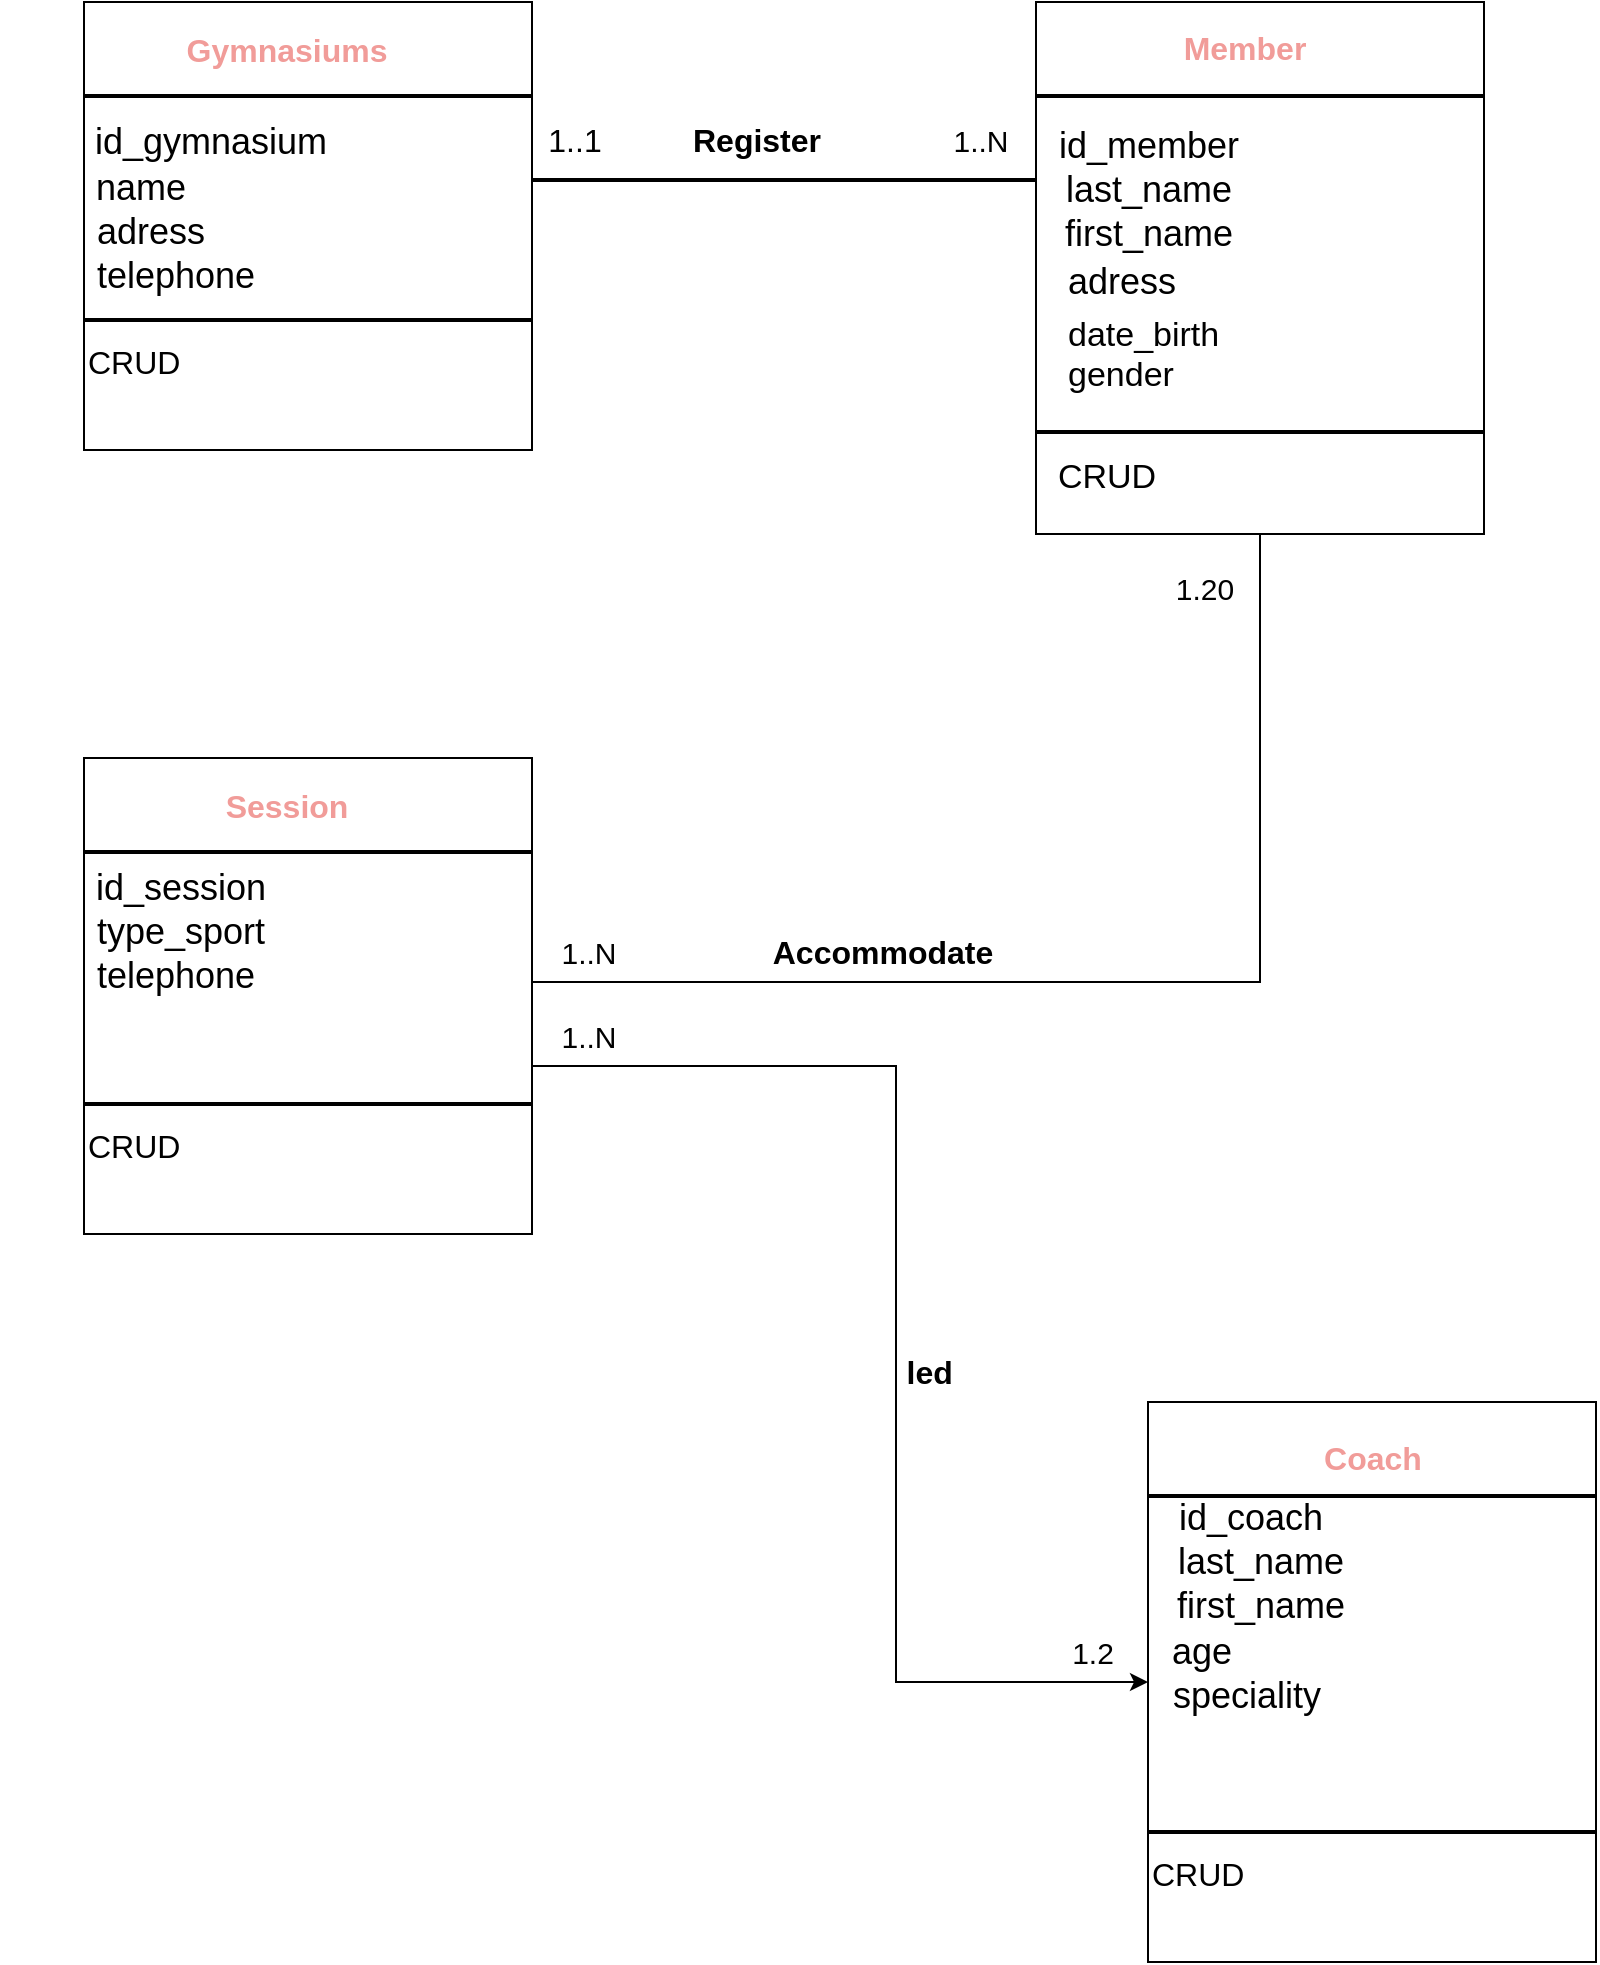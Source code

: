 <mxfile version="12.2.4" pages="1"><diagram id="pKA1mrIifelryg5RdyHy" name="Page-1"><mxGraphModel dx="803" dy="453" grid="1" gridSize="14" guides="0" tooltips="1" connect="1" arrows="1" fold="1" page="1" pageScale="1" pageWidth="827" pageHeight="1169" background="#ffffff" math="0" shadow="0"><root><mxCell id="0"/><mxCell id="1" parent="0"/><mxCell id="5" value="" style="whiteSpace=wrap;html=1;" parent="1" vertex="1"><mxGeometry x="42" y="28" width="224" height="224" as="geometry"/></mxCell><mxCell id="6" value="Gymnasiums" style="text;html=1;resizable=0;autosize=1;align=center;verticalAlign=middle;points=[];fillColor=none;strokeColor=none;rounded=0;fontSize=16;fontStyle=1;fontColor=#F19C99;" parent="1" vertex="1"><mxGeometry x="98" y="42" width="90" height="20" as="geometry"/></mxCell><mxCell id="9" value="" style="line;strokeWidth=2;html=1;" parent="1" vertex="1"><mxGeometry x="42" y="70" width="224" height="10" as="geometry"/></mxCell><mxCell id="10" value="&lt;font color=&quot;#000000&quot; style=&quot;font-size: 18px&quot;&gt;id_gymnasium&lt;/font&gt;" style="text;html=1;resizable=0;autosize=1;align=center;verticalAlign=middle;points=[];fillColor=none;strokeColor=none;rounded=0;fontSize=16;fontColor=#F19C99;" parent="1" vertex="1"><mxGeometry x="35" y="84" width="140" height="28" as="geometry"/></mxCell><mxCell id="11" value="&lt;font color=&quot;#000000&quot; style=&quot;font-size: 18px&quot;&gt;name&lt;br&gt;&amp;nbsp; adress&lt;br&gt;&amp;nbsp; &amp;nbsp; &amp;nbsp; &amp;nbsp;telephone&lt;br&gt;&lt;br&gt;&lt;/font&gt;" style="text;html=1;resizable=0;autosize=1;align=center;verticalAlign=middle;points=[];fillColor=none;strokeColor=none;rounded=0;fontSize=16;fontColor=#F19C99;" parent="1" vertex="1"><mxGeometry y="112" width="140" height="84" as="geometry"/></mxCell><mxCell id="12" value="" style="line;strokeWidth=2;html=1;fontSize=16;fontColor=#F19C99;" parent="1" vertex="1"><mxGeometry x="42" y="182" width="224" height="10" as="geometry"/></mxCell><mxCell id="14" value="&lt;font color=&quot;#000000&quot;&gt;CRUD&lt;/font&gt;" style="text;html=1;resizable=0;points=[];autosize=1;align=left;verticalAlign=top;spacingTop=-4;fontSize=16;fontColor=#F19C99;" parent="1" vertex="1"><mxGeometry x="42" y="196" width="70" height="28" as="geometry"/></mxCell><mxCell id="15" value="Text" style="text;html=1;resizable=0;points=[];autosize=1;align=left;verticalAlign=top;spacingTop=-4;fontSize=16;fontColor=#F19C99;" parent="1" vertex="1"><mxGeometry x="698" y="167" width="56" height="28" as="geometry"/></mxCell><mxCell id="16" value="" style="whiteSpace=wrap;html=1;" parent="1" vertex="1"><mxGeometry x="518" y="28" width="224" height="266" as="geometry"/></mxCell><mxCell id="17" value="" style="line;strokeWidth=2;html=1;fontSize=16;fontColor=#F19C99;" parent="1" vertex="1"><mxGeometry x="266" y="112" width="252" height="10" as="geometry"/></mxCell><mxCell id="18" value="&lt;font color=&quot;#000000&quot; size=&quot;1&quot;&gt;&lt;span style=&quot;font-size: 16px&quot;&gt;1..1&lt;/span&gt;&lt;/font&gt;" style="text;html=1;resizable=0;autosize=1;align=center;verticalAlign=middle;points=[];fillColor=none;strokeColor=none;rounded=0;fontSize=17;fontColor=#F19C99;" parent="1" vertex="1"><mxGeometry x="266" y="84" width="42" height="28" as="geometry"/></mxCell><mxCell id="19" value="" style="line;strokeWidth=2;html=1;fontSize=17;fontColor=#F19C99;" parent="1" vertex="1"><mxGeometry x="518" y="70" width="224" height="10" as="geometry"/></mxCell><mxCell id="20" value="&lt;font size=&quot;1&quot;&gt;&lt;b style=&quot;font-size: 16px&quot;&gt;Member&lt;/b&gt;&lt;/font&gt;" style="text;html=1;resizable=0;autosize=1;align=center;verticalAlign=middle;points=[];fillColor=none;strokeColor=none;rounded=0;fontSize=17;fontColor=#F19C99;" parent="1" vertex="1"><mxGeometry x="580" y="38" width="84" height="28" as="geometry"/></mxCell><mxCell id="21" value="&lt;font color=&quot;#000000&quot; style=&quot;font-size: 18px&quot;&gt;id_member&lt;br&gt;last_name&lt;br&gt;first_name&lt;br&gt;&lt;br&gt;&lt;/font&gt;" style="text;html=1;resizable=0;autosize=1;align=center;verticalAlign=middle;points=[];fillColor=none;strokeColor=none;rounded=0;fontSize=17;fontColor=#F19C99;" parent="1" vertex="1"><mxGeometry x="518" y="84" width="112" height="98" as="geometry"/></mxCell><mxCell id="22" value="&lt;font color=&quot;#000000&quot; style=&quot;font-size: 18px&quot;&gt;&amp;nbsp; &amp;nbsp;adress&lt;/font&gt;" style="text;html=1;resizable=0;autosize=1;align=center;verticalAlign=middle;points=[];fillColor=none;strokeColor=none;rounded=0;fontSize=17;fontColor=#F19C99;" parent="1" vertex="1"><mxGeometry x="511" y="154" width="84" height="28" as="geometry"/></mxCell><mxCell id="23" value="&lt;font color=&quot;#000000&quot;&gt;date_birth&lt;br&gt;gender&lt;/font&gt;" style="text;html=1;resizable=0;points=[];autosize=1;align=left;verticalAlign=top;spacingTop=-4;fontSize=17;fontColor=#F19C99;" parent="1" vertex="1"><mxGeometry x="532" y="182" width="98" height="42" as="geometry"/></mxCell><mxCell id="24" value="" style="line;strokeWidth=2;html=1;fontSize=17;fontColor=#F19C99;" parent="1" vertex="1"><mxGeometry x="518" y="238" width="224" height="10" as="geometry"/></mxCell><mxCell id="27" value="&lt;font color=&quot;#000000&quot;&gt;CRUD&lt;/font&gt;" style="text;html=1;resizable=0;autosize=1;align=center;verticalAlign=middle;points=[];fillColor=none;strokeColor=none;rounded=0;fontSize=17;fontColor=#F19C99;" parent="1" vertex="1"><mxGeometry x="518" y="252" width="70" height="28" as="geometry"/></mxCell><mxCell id="59" style="edgeStyle=elbowEdgeStyle;rounded=0;orthogonalLoop=1;jettySize=auto;html=1;fontSize=17;fontColor=#F19C99;" parent="1" source="28" target="58" edge="1"><mxGeometry relative="1" as="geometry"><Array as="points"><mxPoint x="448" y="560"/><mxPoint x="420" y="630"/></Array></mxGeometry></mxCell><mxCell id="28" value="" style="whiteSpace=wrap;html=1;" parent="1" vertex="1"><mxGeometry x="42" y="406" width="224" height="238" as="geometry"/></mxCell><mxCell id="29" value="" style="line;strokeWidth=2;html=1;fontSize=17;fontColor=#F19C99;" parent="1" vertex="1"><mxGeometry x="42" y="448" width="224" height="10" as="geometry"/></mxCell><mxCell id="30" value="&lt;span&gt;Session&lt;/span&gt;" style="text;html=1;resizable=0;autosize=1;align=center;verticalAlign=middle;points=[];fillColor=none;strokeColor=none;rounded=0;fontSize=16;fontStyle=1;fontColor=#F19C99;" parent="1" vertex="1"><mxGeometry x="101" y="416" width="84" height="28" as="geometry"/></mxCell><mxCell id="47" value="" style="shape=partialRectangle;whiteSpace=wrap;html=1;top=0;left=0;fillColor=none;fontSize=17;fontColor=#F19C99;" parent="1" vertex="1"><mxGeometry x="266" y="294" width="364" height="224" as="geometry"/></mxCell><mxCell id="48" value="&lt;font color=&quot;#000000&quot; style=&quot;font-size: 16px&quot;&gt;&lt;b&gt;Register&lt;/b&gt;&lt;/font&gt;" style="text;html=1;resizable=0;autosize=1;align=center;verticalAlign=middle;points=[];fillColor=none;strokeColor=none;rounded=0;fontSize=17;fontColor=#F19C99;" parent="1" vertex="1"><mxGeometry x="336" y="84" width="84" height="28" as="geometry"/></mxCell><mxCell id="50" value="&lt;font color=&quot;#000000&quot; style=&quot;font-size: 15px&quot;&gt;1..N&lt;/font&gt;" style="text;html=1;resizable=0;autosize=1;align=center;verticalAlign=middle;points=[];fillColor=none;strokeColor=none;rounded=0;fontSize=17;fontColor=#F19C99;" parent="1" vertex="1"><mxGeometry x="462" y="84" width="56" height="28" as="geometry"/></mxCell><mxCell id="51" value="&lt;font color=&quot;#000000&quot; style=&quot;font-size: 15px&quot;&gt;1.20&lt;/font&gt;" style="text;html=1;resizable=0;autosize=1;align=center;verticalAlign=middle;points=[];fillColor=none;strokeColor=none;rounded=0;fontSize=17;fontColor=#F19C99;" parent="1" vertex="1"><mxGeometry x="574" y="308" width="56" height="28" as="geometry"/></mxCell><mxCell id="52" value="&lt;font color=&quot;#000000&quot; size=&quot;1&quot;&gt;&lt;b style=&quot;font-size: 16px&quot;&gt;Accommodate&lt;/b&gt;&lt;/font&gt;" style="text;html=1;resizable=0;autosize=1;align=center;verticalAlign=middle;points=[];fillColor=none;strokeColor=none;rounded=0;fontSize=17;fontColor=#F19C99;" parent="1" vertex="1"><mxGeometry x="378" y="490" width="126" height="28" as="geometry"/></mxCell><mxCell id="53" value="&lt;font color=&quot;#000000&quot; style=&quot;font-size: 15px&quot;&gt;1..N&lt;/font&gt;" style="text;html=1;resizable=0;autosize=1;align=center;verticalAlign=middle;points=[];fillColor=none;strokeColor=none;rounded=0;fontSize=17;fontColor=#F19C99;" parent="1" vertex="1"><mxGeometry x="266" y="490" width="56" height="28" as="geometry"/></mxCell><mxCell id="54" value="" style="line;strokeWidth=2;html=1;fontSize=16;fontColor=#F19C99;" parent="1" vertex="1"><mxGeometry x="42" y="574" width="224" height="10" as="geometry"/></mxCell><mxCell id="56" value="&lt;font color=&quot;#000000&quot;&gt;CRUD&lt;/font&gt;" style="text;html=1;resizable=0;points=[];autosize=1;align=left;verticalAlign=top;spacingTop=-4;fontSize=16;fontColor=#F19C99;" parent="1" vertex="1"><mxGeometry x="42" y="588" width="70" height="28" as="geometry"/></mxCell><mxCell id="57" value="&lt;font color=&quot;#000000&quot; style=&quot;font-size: 18px&quot;&gt;&amp;nbsp; &amp;nbsp; &amp;nbsp; &amp;nbsp; id_session&lt;br&gt;&amp;nbsp; &amp;nbsp; &amp;nbsp; &amp;nbsp; type_sport&lt;br&gt;&amp;nbsp; &amp;nbsp; &amp;nbsp; &amp;nbsp;telephone&lt;br&gt;&lt;br&gt;&lt;/font&gt;" style="text;html=1;resizable=0;autosize=1;align=center;verticalAlign=middle;points=[];fillColor=none;strokeColor=none;rounded=0;fontSize=16;fontColor=#F19C99;" parent="1" vertex="1"><mxGeometry y="462" width="140" height="84" as="geometry"/></mxCell><mxCell id="58" value="" style="whiteSpace=wrap;html=1;" parent="1" vertex="1"><mxGeometry x="574" y="728" width="224" height="280" as="geometry"/></mxCell><mxCell id="60" value="&lt;font color=&quot;#000000&quot; style=&quot;font-size: 15px&quot;&gt;1..N&lt;/font&gt;" style="text;html=1;resizable=0;autosize=1;align=center;verticalAlign=middle;points=[];fillColor=none;strokeColor=none;rounded=0;fontSize=17;fontColor=#F19C99;" parent="1" vertex="1"><mxGeometry x="266" y="532" width="56" height="28" as="geometry"/></mxCell><mxCell id="61" value="" style="line;strokeWidth=2;html=1;fontSize=17;fontColor=#F19C99;" parent="1" vertex="1"><mxGeometry x="574" y="770" width="224" height="10" as="geometry"/></mxCell><mxCell id="62" value="" style="line;strokeWidth=2;html=1;fontSize=17;fontColor=#F19C99;" parent="1" vertex="1"><mxGeometry x="574" y="938" width="224" height="10" as="geometry"/></mxCell><mxCell id="63" value="&lt;font color=&quot;#000000&quot;&gt;CRUD&lt;/font&gt;" style="text;html=1;resizable=0;points=[];autosize=1;align=left;verticalAlign=top;spacingTop=-4;fontSize=16;fontColor=#F19C99;" parent="1" vertex="1"><mxGeometry x="574" y="952" width="70" height="28" as="geometry"/></mxCell><mxCell id="65" value="Coach" style="text;html=1;resizable=0;autosize=1;align=center;verticalAlign=middle;points=[];fillColor=none;strokeColor=none;rounded=0;fontSize=16;fontStyle=1;fontColor=#F19C99;" parent="1" vertex="1"><mxGeometry x="651" y="742" width="70" height="28" as="geometry"/></mxCell><mxCell id="66" value="&lt;font color=&quot;#000000&quot; style=&quot;font-size: 18px&quot;&gt;id_coach&amp;nbsp;&amp;nbsp;&lt;br&gt;last_name&lt;br&gt;first_name&lt;br&gt;&lt;br&gt;&lt;/font&gt;" style="text;html=1;resizable=0;autosize=1;align=center;verticalAlign=middle;points=[];fillColor=none;strokeColor=none;rounded=0;fontSize=17;fontColor=#F19C99;" parent="1" vertex="1"><mxGeometry x="574" y="770" width="112" height="98" as="geometry"/></mxCell><mxCell id="67" value="&lt;font color=&quot;#000000&quot; style=&quot;font-size: 18px&quot;&gt;age&amp;nbsp; &amp;nbsp; &amp;nbsp; &amp;nbsp; &amp;nbsp;&lt;br&gt;speciality&lt;br&gt;&lt;br&gt;&lt;/font&gt;" style="text;html=1;resizable=0;autosize=1;align=center;verticalAlign=middle;points=[];fillColor=none;strokeColor=none;rounded=0;fontSize=17;fontColor=#F19C99;" parent="1" vertex="1"><mxGeometry x="574" y="840" width="98" height="70" as="geometry"/></mxCell><mxCell id="68" value="&lt;font color=&quot;#000000&quot; style=&quot;font-size: 15px&quot;&gt;1.2&lt;/font&gt;" style="text;html=1;resizable=0;autosize=1;align=center;verticalAlign=middle;points=[];fillColor=none;strokeColor=none;rounded=0;fontSize=17;fontColor=#F19C99;" parent="1" vertex="1"><mxGeometry x="525" y="840" width="42" height="28" as="geometry"/></mxCell><mxCell id="70" value="&lt;font color=&quot;#000000&quot;&gt;&lt;span style=&quot;font-size: 16px&quot;&gt;&lt;b&gt;led&amp;nbsp; &amp;nbsp; &amp;nbsp; &amp;nbsp; &amp;nbsp; &amp;nbsp; &amp;nbsp; &amp;nbsp; &amp;nbsp; &amp;nbsp; &amp;nbsp;&lt;/b&gt;&lt;/span&gt;&lt;/font&gt;" style="text;html=1;resizable=0;autosize=1;align=center;verticalAlign=middle;points=[];fillColor=none;strokeColor=none;rounded=0;fontSize=17;fontColor=#F19C99;" parent="1" vertex="1"><mxGeometry x="441" y="700" width="140" height="28" as="geometry"/></mxCell></root></mxGraphModel></diagram></mxfile>